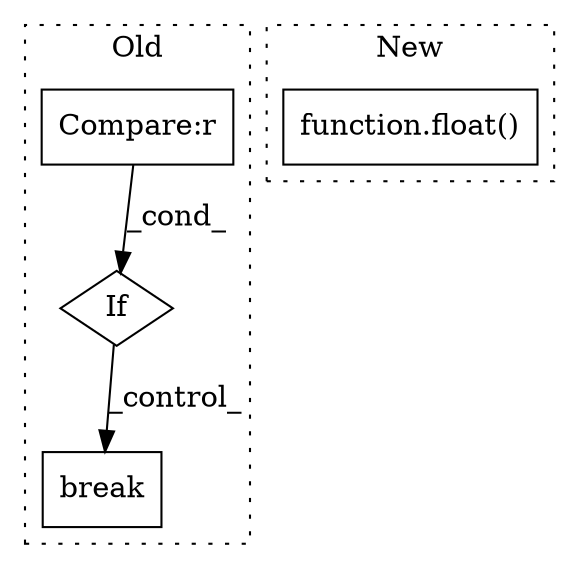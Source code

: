 digraph G {
subgraph cluster0 {
1 [label="break" a="94" s="11197" l="5" shape="box"];
3 [label="If" a="96" s="10302" l="3" shape="diamond"];
4 [label="Compare:r" a="40" s="10326" l="29" shape="box"];
label = "Old";
style="dotted";
}
subgraph cluster1 {
2 [label="function.float()" a="75" s="6211,6272" l="6,1" shape="box"];
label = "New";
style="dotted";
}
3 -> 1 [label="_control_"];
4 -> 3 [label="_cond_"];
}